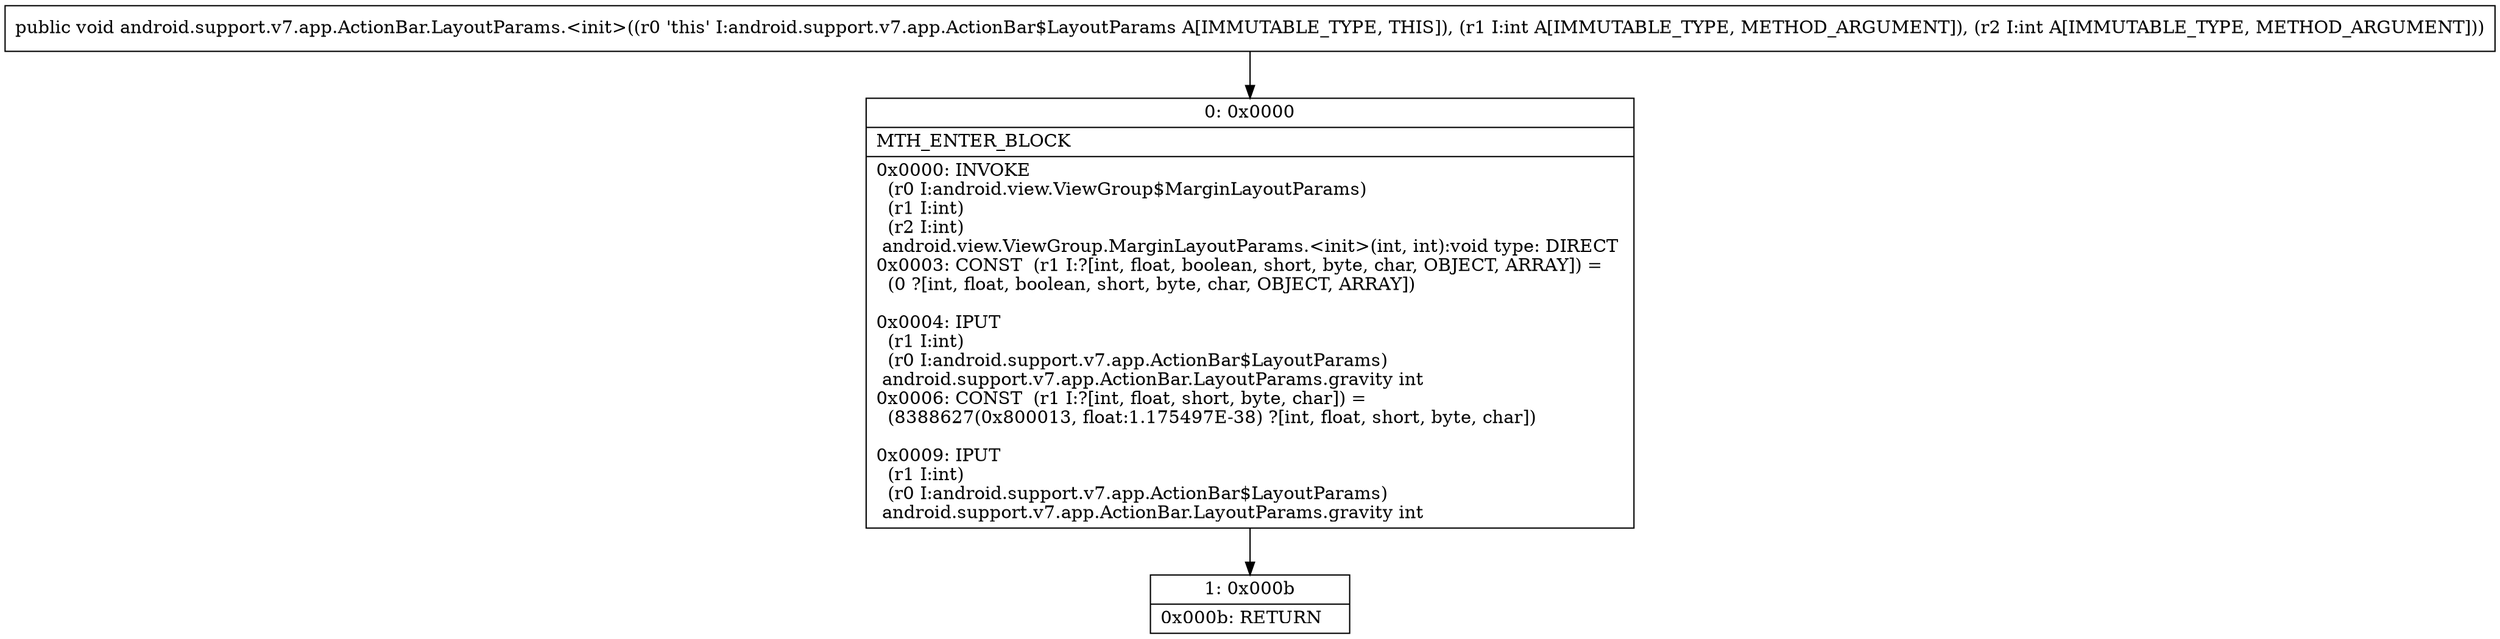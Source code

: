digraph "CFG forandroid.support.v7.app.ActionBar.LayoutParams.\<init\>(II)V" {
Node_0 [shape=record,label="{0\:\ 0x0000|MTH_ENTER_BLOCK\l|0x0000: INVOKE  \l  (r0 I:android.view.ViewGroup$MarginLayoutParams)\l  (r1 I:int)\l  (r2 I:int)\l android.view.ViewGroup.MarginLayoutParams.\<init\>(int, int):void type: DIRECT \l0x0003: CONST  (r1 I:?[int, float, boolean, short, byte, char, OBJECT, ARRAY]) = \l  (0 ?[int, float, boolean, short, byte, char, OBJECT, ARRAY])\l \l0x0004: IPUT  \l  (r1 I:int)\l  (r0 I:android.support.v7.app.ActionBar$LayoutParams)\l android.support.v7.app.ActionBar.LayoutParams.gravity int \l0x0006: CONST  (r1 I:?[int, float, short, byte, char]) = \l  (8388627(0x800013, float:1.175497E\-38) ?[int, float, short, byte, char])\l \l0x0009: IPUT  \l  (r1 I:int)\l  (r0 I:android.support.v7.app.ActionBar$LayoutParams)\l android.support.v7.app.ActionBar.LayoutParams.gravity int \l}"];
Node_1 [shape=record,label="{1\:\ 0x000b|0x000b: RETURN   \l}"];
MethodNode[shape=record,label="{public void android.support.v7.app.ActionBar.LayoutParams.\<init\>((r0 'this' I:android.support.v7.app.ActionBar$LayoutParams A[IMMUTABLE_TYPE, THIS]), (r1 I:int A[IMMUTABLE_TYPE, METHOD_ARGUMENT]), (r2 I:int A[IMMUTABLE_TYPE, METHOD_ARGUMENT])) }"];
MethodNode -> Node_0;
Node_0 -> Node_1;
}

